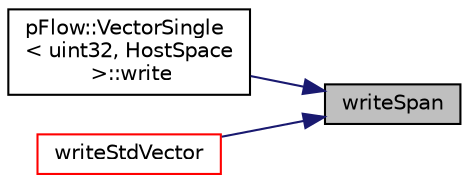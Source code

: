 digraph "writeSpan"
{
 // LATEX_PDF_SIZE
  edge [fontname="Helvetica",fontsize="10",labelfontname="Helvetica",labelfontsize="10"];
  node [fontname="Helvetica",fontsize="10",shape=record];
  rankdir="RL";
  Node1 [label="writeSpan",height=0.2,width=0.4,color="black", fillcolor="grey75", style="filled", fontcolor="black",tooltip=" "];
  Node1 -> Node2 [dir="back",color="midnightblue",fontsize="10",style="solid",fontname="Helvetica"];
  Node2 [label="pFlow::VectorSingle\l\< uint32, HostSpace\l \>::write",height=0.2,width=0.4,color="black", fillcolor="white", style="filled",URL="$classpFlow_1_1VectorSingle.html#a822fe0cdae82912d7c35e008c6158a61",tooltip="Write the vector to os."];
  Node1 -> Node3 [dir="back",color="midnightblue",fontsize="10",style="solid",fontname="Helvetica"];
  Node3 [label="writeStdVector",height=0.2,width=0.4,color="red", fillcolor="white", style="filled",URL="$namespacepFlow.html#a132e40b36d20de02ddfc025e415988e7",tooltip=" "];
}
